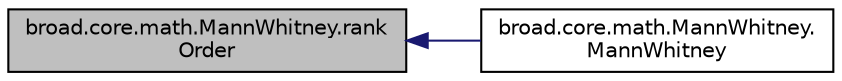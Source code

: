 digraph "broad.core.math.MannWhitney.rankOrder"
{
  edge [fontname="Helvetica",fontsize="10",labelfontname="Helvetica",labelfontsize="10"];
  node [fontname="Helvetica",fontsize="10",shape=record];
  rankdir="LR";
  Node1 [label="broad.core.math.MannWhitney.rank\lOrder",height=0.2,width=0.4,color="black", fillcolor="grey75", style="filled" fontcolor="black"];
  Node1 -> Node2 [dir="back",color="midnightblue",fontsize="10",style="solid",fontname="Helvetica"];
  Node2 [label="broad.core.math.MannWhitney.\lMannWhitney",height=0.2,width=0.4,color="black", fillcolor="white", style="filled",URL="$classbroad_1_1core_1_1math_1_1_mann_whitney.html#a3a06fe081ec04fc21396398f34c7ebdc"];
}
